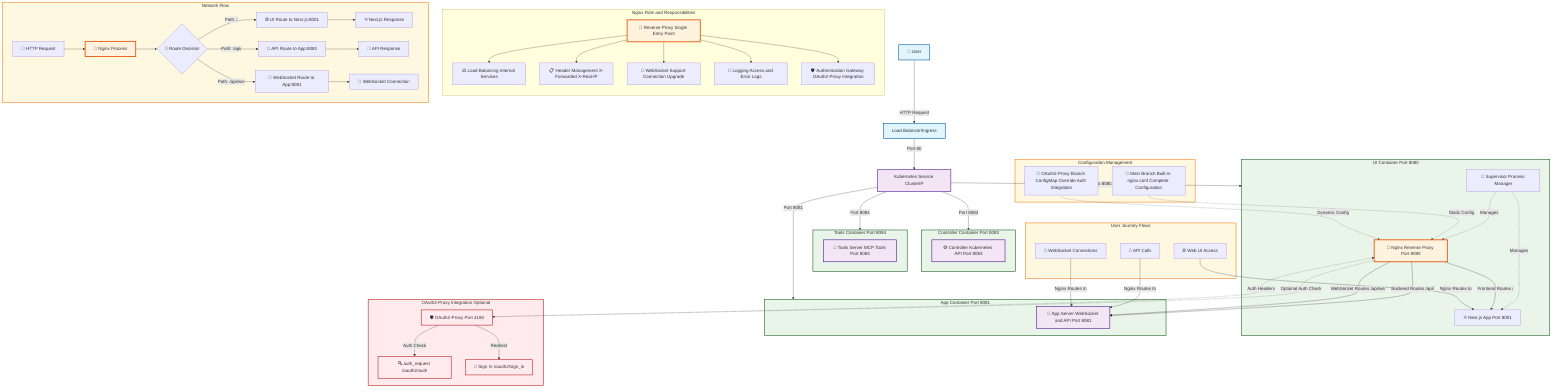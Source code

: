 graph TD
    %% External Access
    User[👤 User] -->|HTTP Request| LB[Load Balancer/Ingress]
    LB -->|Port 80| KService[Kubernetes Service ClusterIP]
    
    %% Service Layer
    KService -->|Port 80 to 8080| UIPod[UI Container Port 8080]
    
    %% UI Container Internal Architecture
    subgraph UIPod["UI Container Port 8080"]
        direction TB
        Nginx[🔄 Nginx Reverse Proxy Port 8080]
        NextJS[⚛️ Next.js App Port 8001]
        Supervisor[👮 Supervisor Process Manager]
        
        Supervisor -.->|Manages| Nginx
        Supervisor -.->|Manages| NextJS
    end
    
    %% Backend Services
    subgraph AppPod["App Container Port 8081"]
        AppServer[🚀 App Server WebSocket and API Port 8081]
    end
    
    subgraph ControllerPod["Controller Container Port 8083"]
        Controller[⚙️ Controller Kubernetes API Port 8083]
    end
    
    subgraph ToolsPod["Tools Container Port 8084"]
        Tools[🔧 Tools Server MCP Tools Port 8084]
    end
    
    %% Nginx Routing Logic
    Nginx -->|"Frontend Routes /"| NextJS
    Nginx -->|"Backend Routes /api/"| AppServer
    Nginx -->|"WebSocket Routes /api/ws/"| AppServer
    
    %% Service Connections
    KService -->|Port 8081| AppPod
    KService -->|Port 8083| ControllerPod
    KService -->|Port 8084| ToolsPod
    
    %% User Journey Flows
    subgraph UserJourney["User Journey Flows"]
        direction TB
        
        WebUI[🌐 Web UI Access]
        API[📡 API Calls]
        WS[🔌 WebSocket Connections]
        
        WebUI -->|Nginx Routes to| NextJS
        API -->|Nginx Routes to| AppServer
        WS -->|Nginx Routes to| AppServer
    end
    
    %% OAuth2-Proxy Integration
    subgraph OAuth2["OAuth2-Proxy Integration Optional"]
        direction TB
        OAuth2Proxy[🛡️ OAuth2-Proxy Port 4180]
        AuthRequest[🔍 auth_request /oauth2/auth]
        SignIn[🔑 Sign In /oauth2/sign_in]
        
        OAuth2Proxy -->|Auth Check| AuthRequest
        OAuth2Proxy -->|Redirect| SignIn
    end
    
    %% Nginx Role Details
    subgraph NginxRole["Nginx Role and Responsibilities"]
        direction TB
        
        ReverseProxy[🔄 Reverse Proxy Single Entry Point]
        LoadBalancing[⚖️ Load Balancing Internal Services]
        HeaderManagement[📋 Header Management X-Forwarded X-Real-IP]
        WebSocketSupport[🔌 WebSocket Support Connection Upgrade]
        Logging[📝 Logging Access and Error Logs]
        AuthGateway[🛡️ Authentication Gateway OAuth2-Proxy Integration]
        
        ReverseProxy --> LoadBalancing
        ReverseProxy --> HeaderManagement
        ReverseProxy --> WebSocketSupport
        ReverseProxy --> Logging
        ReverseProxy --> AuthGateway
    end
    
    %% Configuration Sources
    subgraph Config["Configuration Management"]
        direction TB
        
        MainBranch[📁 Main Branch Built-in nginx.conf Complete Configuration]
        OAuth2Branch[🔐 OAuth2-Proxy Branch ConfigMap Override Auth Integration]
        
        MainBranch -.->|Static Config| Nginx
        OAuth2Branch -.->|Dynamic Config| Nginx
    end
    
    %% Network Flow Details
    subgraph NetworkFlow["Network Flow"]
        direction LR
        
        HTTPRequest[📨 HTTP Request] --> NginxProcess[🔄 Nginx Process]
        NginxProcess --> RouteDecision{🤔 Route Decision}
        
        RouteDecision -->|"Path: /"| UIRoute[🌐 UI Route to Next.js:8001]
        RouteDecision -->|"Path: /api/"| APIRoute[📡 API Route to App:8083]
        RouteDecision -->|"Path: /api/ws/"| WSRoute[🔌 WebSocket Route to App:8081]
        
        UIRoute --> NextJSResponse[⚛️ Next.js Response]
        APIRoute --> APIResponse[📡 API Response]
        WSRoute --> WSResponse[🔌 WebSocket Connection]
    end
    
    %% Optional Auth Flow
    Nginx -.->|Optional Auth Check| OAuth2Proxy
    OAuth2Proxy -.->|Auth Headers| Nginx
    
    %% Styling
    classDef userClass fill:#e1f5fe,stroke:#01579b,stroke-width:2px
    classDef nginxClass fill:#fff3e0,stroke:#e65100,stroke-width:3px
    classDef serviceClass fill:#f3e5f5,stroke:#4a148c,stroke-width:2px
    classDef containerClass fill:#e8f5e8,stroke:#1b5e20,stroke-width:2px
    classDef flowClass fill:#fff8e1,stroke:#f57f17,stroke-width:2px
    classDef authClass fill:#ffebee,stroke:#b71c1c,stroke-width:2px
    
    class User,LB userClass
    class Nginx,ReverseProxy,NginxProcess nginxClass
    class KService,AppServer,Controller,Tools serviceClass
    class UIPod,AppPod,ControllerPod,ToolsPod containerClass
    class UserJourney,NetworkFlow,Config flowClass
    class OAuth2,OAuth2Proxy,AuthRequest,SignIn authClass